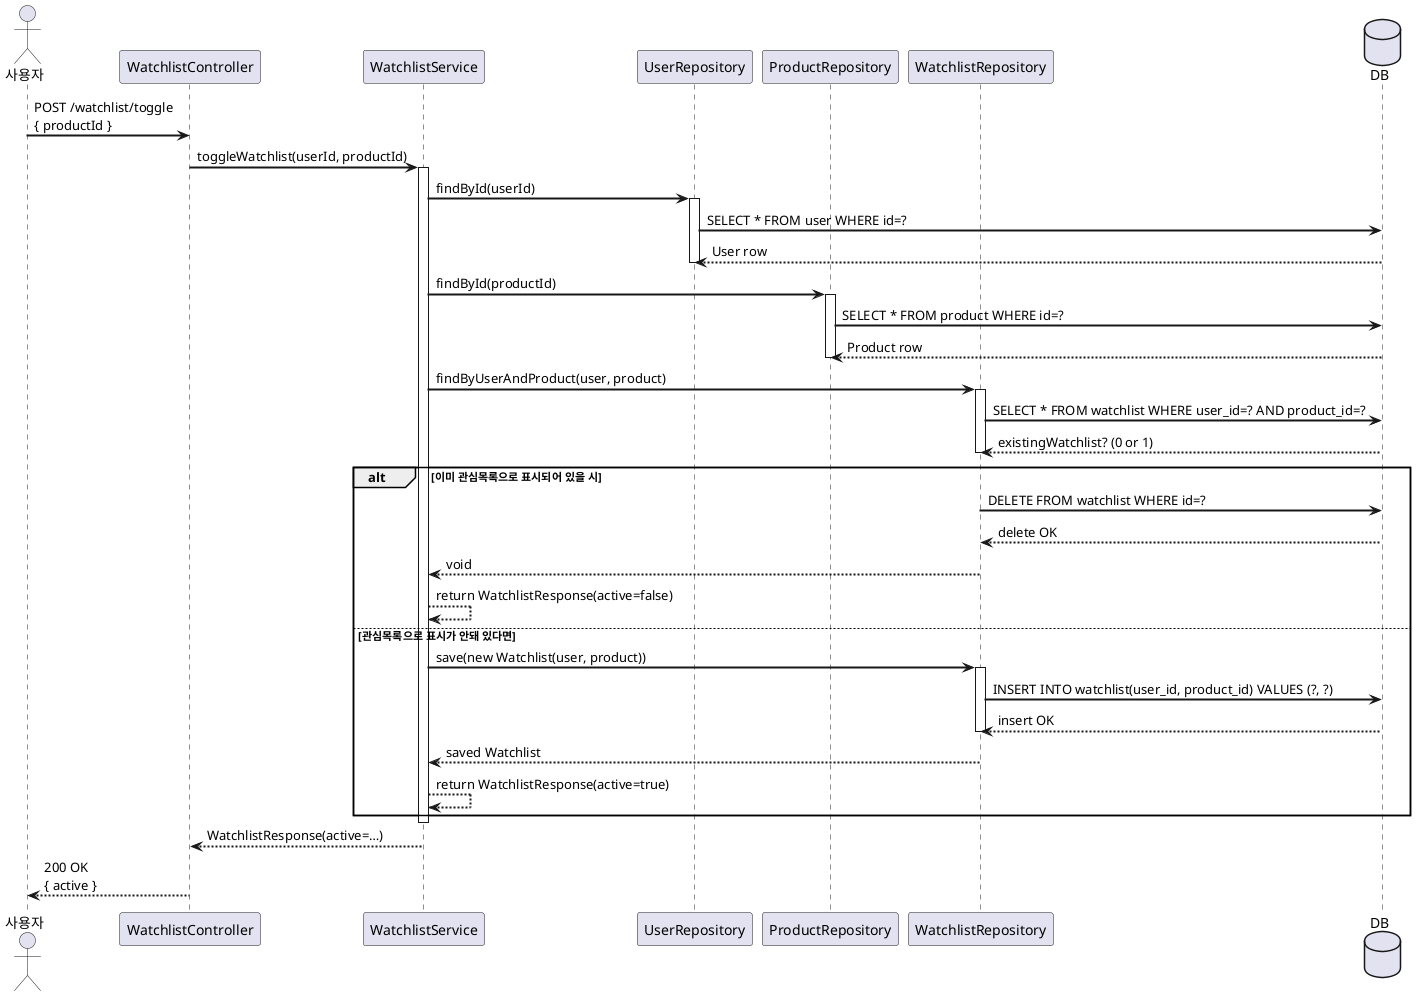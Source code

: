 @startuml
skinparam sequenceArrowThickness 2

actor 사용자

participant "WatchlistController" as Controller
participant "WatchlistService" as Service
participant "UserRepository" as UserRepo
participant "ProductRepository" as ProdRepo
participant "WatchlistRepository" as WRepo
database "DB" as DB

사용자 -> Controller: POST /watchlist/toggle\n{ productId }
Controller -> Service: toggleWatchlist(userId, productId)
activate Service

Service -> UserRepo: findById(userId)
activate UserRepo
UserRepo -> DB: SELECT * FROM user WHERE id=?
DB --> UserRepo: User row
deactivate UserRepo

Service -> ProdRepo: findById(productId)
activate ProdRepo
ProdRepo -> DB: SELECT * FROM product WHERE id=?
DB --> ProdRepo: Product row
deactivate ProdRepo

Service -> WRepo: findByUserAndProduct(user, product)
activate WRepo
WRepo -> DB: SELECT * FROM watchlist WHERE user_id=? AND product_id=?
DB --> WRepo: existingWatchlist? (0 or 1)
deactivate WRepo

alt 이미 관심목록으로 표시되어 있을 시
    WRepo -> DB: DELETE FROM watchlist WHERE id=?
    DB --> WRepo: delete OK
    WRepo --> Service: void
    Service --> Service: return WatchlistResponse(active=false)
else 관심목록으로 표시가 안돼 있다면
    Service -> WRepo: save(new Watchlist(user, product))
    activate WRepo
    WRepo -> DB: INSERT INTO watchlist(user_id, product_id) VALUES (?, ?)
    DB --> WRepo: insert OK
    deactivate WRepo
    WRepo --> Service: saved Watchlist
    Service --> Service: return WatchlistResponse(active=true)
end

deactivate Service
Service --> Controller: WatchlistResponse(active=…)
Controller --> 사용자: 200 OK\n{ active }
@enduml
